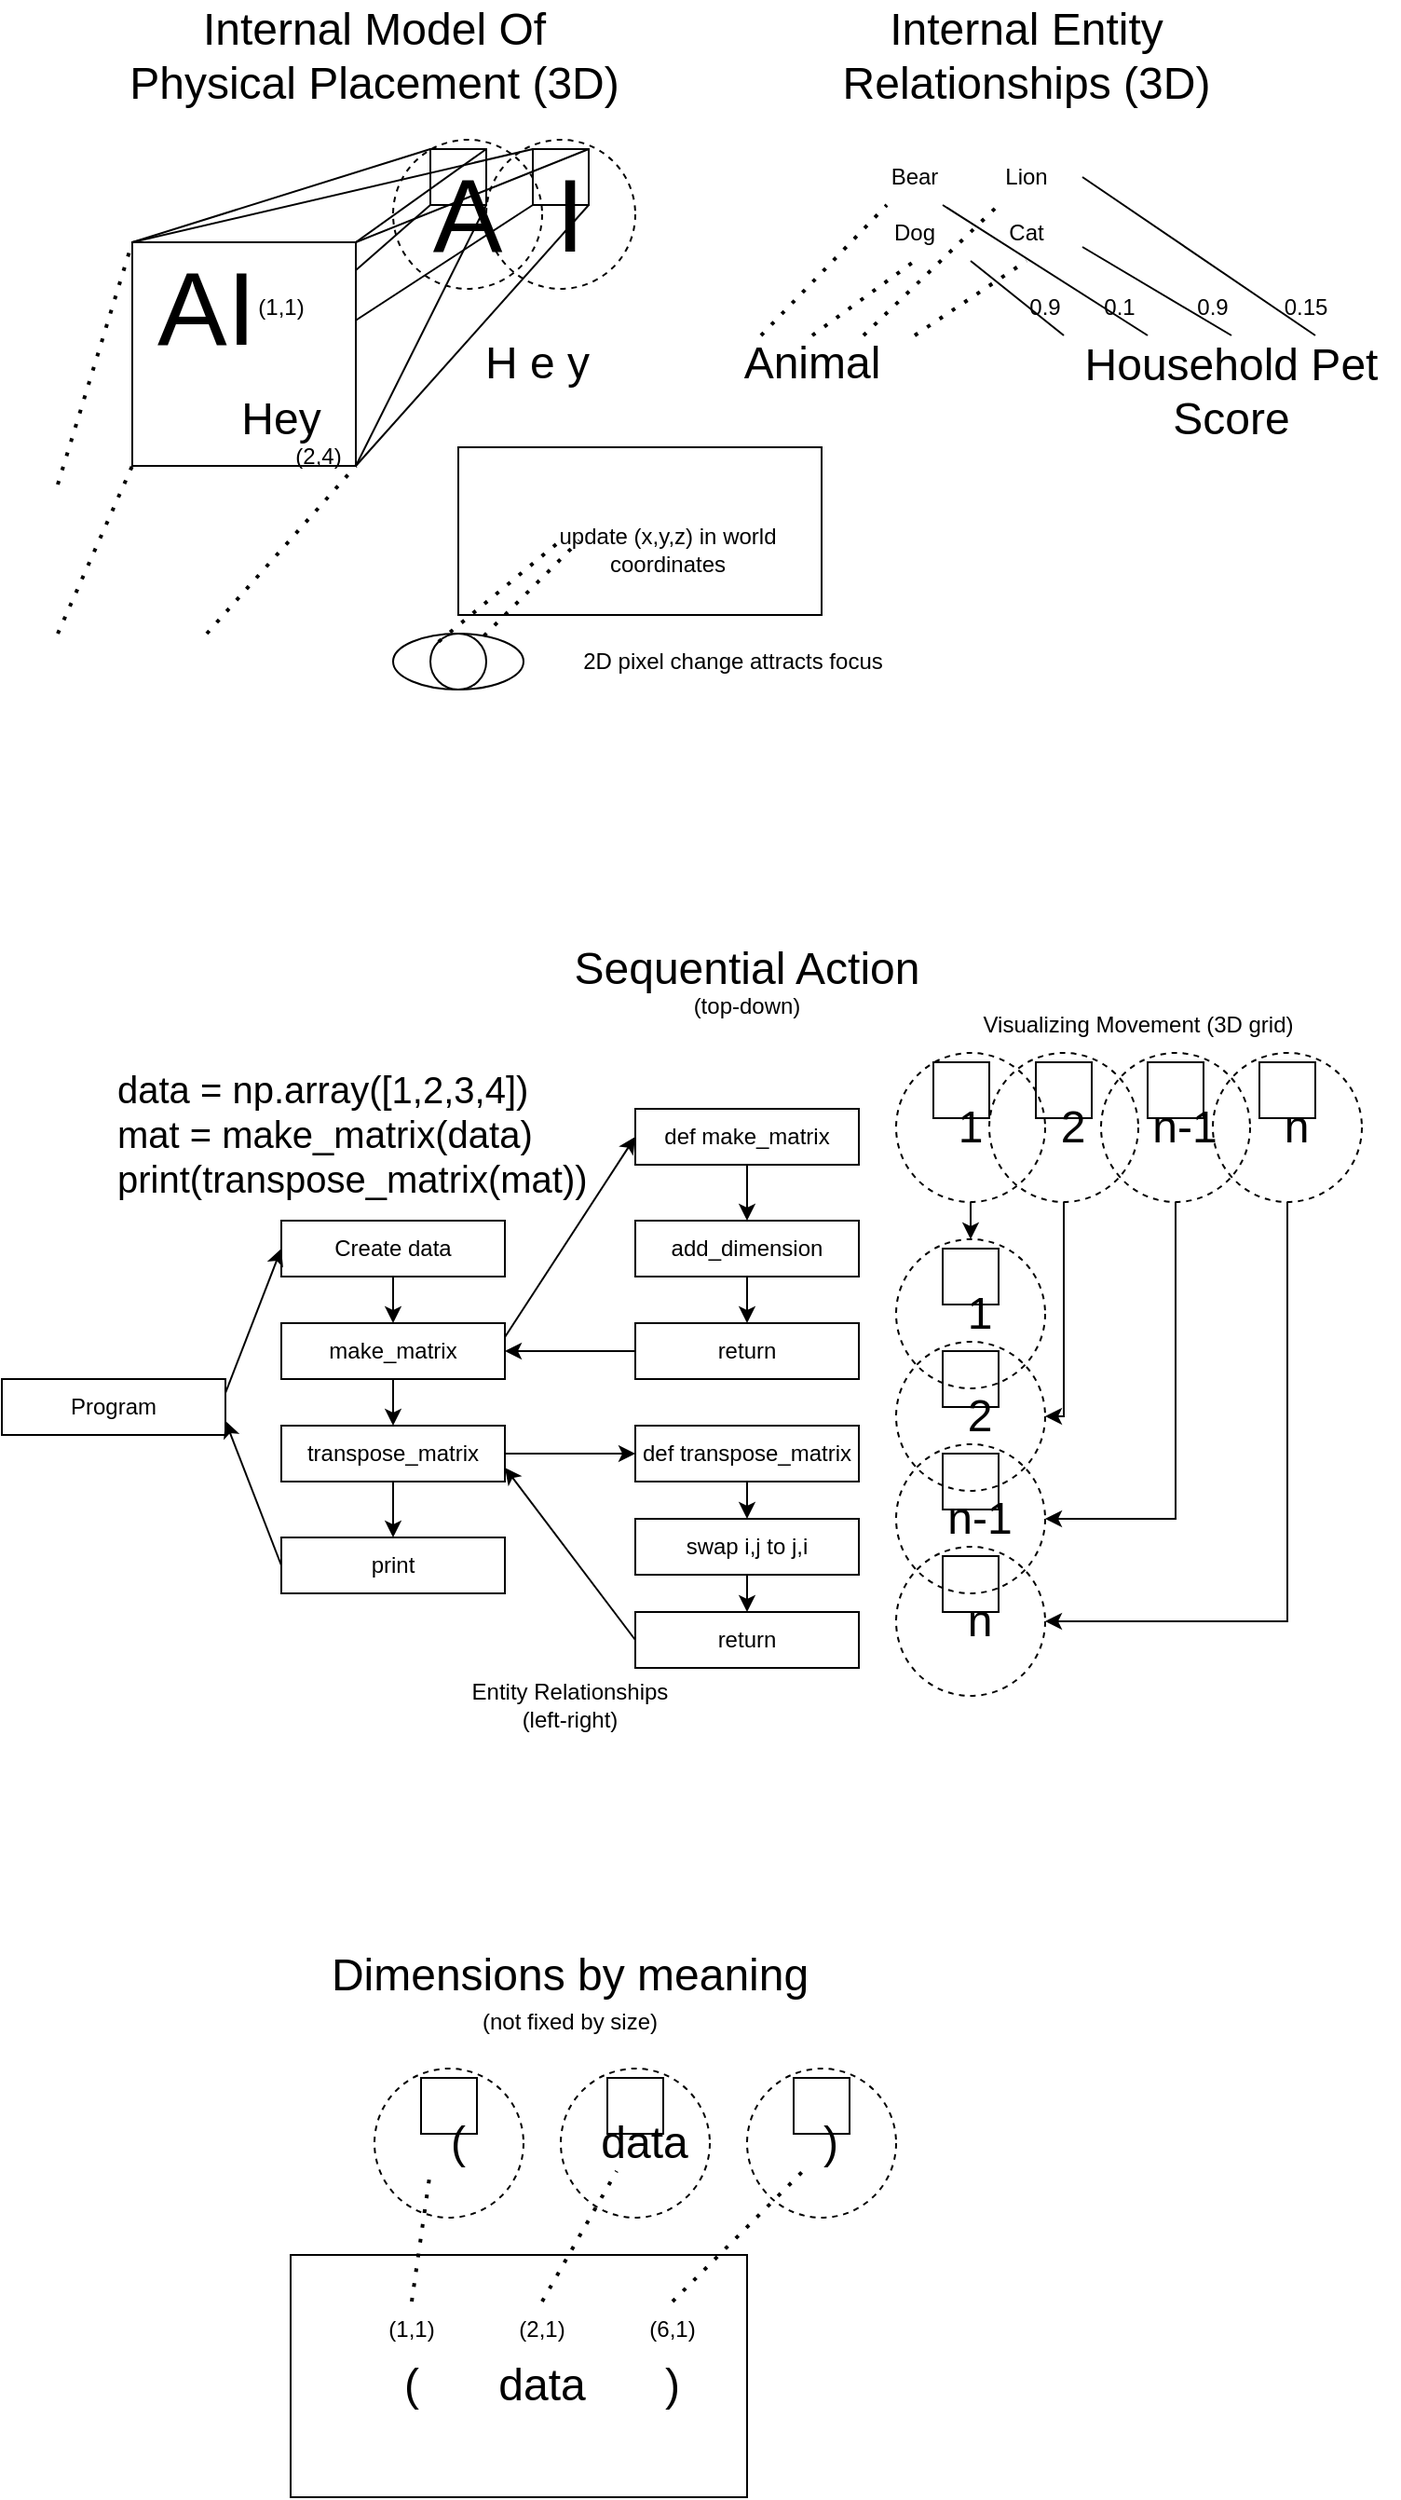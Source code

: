 <mxfile version="22.1.18" type="github">
  <diagram name="Page-1" id="2HosVxl--_S_Rm3T7pNT">
    <mxGraphModel dx="1028" dy="983" grid="1" gridSize="10" guides="1" tooltips="1" connect="1" arrows="1" fold="1" page="0" pageScale="1" pageWidth="850" pageHeight="1100" math="0" shadow="0">
      <root>
        <mxCell id="0" />
        <mxCell id="1" parent="0" />
        <mxCell id="tEnjDblLYsDwTRLGcKnI-163" value="" style="rounded=0;whiteSpace=wrap;html=1;" vertex="1" parent="1">
          <mxGeometry x="245" y="1350" width="245" height="130" as="geometry" />
        </mxCell>
        <mxCell id="tEnjDblLYsDwTRLGcKnI-51" value="" style="rounded=0;whiteSpace=wrap;html=1;fillColor=default;" vertex="1" parent="1">
          <mxGeometry x="335" y="380" width="195" height="90" as="geometry" />
        </mxCell>
        <mxCell id="tEnjDblLYsDwTRLGcKnI-8" value="&lt;font style=&quot;font-size: 56px;&quot;&gt;A&lt;/font&gt;" style="text;html=1;strokeColor=none;fillColor=none;align=center;verticalAlign=middle;whiteSpace=wrap;rounded=0;" vertex="1" parent="1">
          <mxGeometry x="310" y="240" width="60" height="30" as="geometry" />
        </mxCell>
        <mxCell id="tEnjDblLYsDwTRLGcKnI-7" value="" style="ellipse;whiteSpace=wrap;html=1;aspect=fixed;dashed=1;fillColor=none;" vertex="1" parent="1">
          <mxGeometry x="300" y="215" width="80" height="80" as="geometry" />
        </mxCell>
        <mxCell id="tEnjDblLYsDwTRLGcKnI-1" value="" style="whiteSpace=wrap;html=1;aspect=fixed;fillColor=none;" vertex="1" parent="1">
          <mxGeometry x="320" y="220" width="30" height="30" as="geometry" />
        </mxCell>
        <mxCell id="tEnjDblLYsDwTRLGcKnI-3" value="" style="endArrow=none;html=1;strokeWidth=1;rounded=0;exitX=0;exitY=0;exitDx=0;exitDy=0;entryX=0;entryY=0;entryDx=0;entryDy=0;" edge="1" parent="1" source="tEnjDblLYsDwTRLGcKnI-2" target="tEnjDblLYsDwTRLGcKnI-1">
          <mxGeometry width="50" height="50" relative="1" as="geometry">
            <mxPoint x="400" y="630" as="sourcePoint" />
            <mxPoint x="450" y="580" as="targetPoint" />
          </mxGeometry>
        </mxCell>
        <mxCell id="tEnjDblLYsDwTRLGcKnI-4" value="" style="endArrow=none;html=1;strokeWidth=1;rounded=0;exitX=1;exitY=0;exitDx=0;exitDy=0;entryX=1;entryY=0;entryDx=0;entryDy=0;" edge="1" parent="1" source="tEnjDblLYsDwTRLGcKnI-2" target="tEnjDblLYsDwTRLGcKnI-1">
          <mxGeometry width="50" height="50" relative="1" as="geometry">
            <mxPoint x="200" y="280" as="sourcePoint" />
            <mxPoint x="330" y="230" as="targetPoint" />
          </mxGeometry>
        </mxCell>
        <mxCell id="tEnjDblLYsDwTRLGcKnI-5" value="" style="endArrow=none;html=1;strokeWidth=1;rounded=0;exitX=1;exitY=1;exitDx=0;exitDy=0;entryX=1;entryY=1;entryDx=0;entryDy=0;" edge="1" parent="1" source="tEnjDblLYsDwTRLGcKnI-2" target="tEnjDblLYsDwTRLGcKnI-1">
          <mxGeometry width="50" height="50" relative="1" as="geometry">
            <mxPoint x="280" y="280" as="sourcePoint" />
            <mxPoint x="370" y="230" as="targetPoint" />
          </mxGeometry>
        </mxCell>
        <mxCell id="tEnjDblLYsDwTRLGcKnI-6" value="" style="endArrow=none;html=1;strokeWidth=1;rounded=0;exitX=0;exitY=1;exitDx=0;exitDy=0;entryX=0;entryY=1;entryDx=0;entryDy=0;" edge="1" parent="1" source="tEnjDblLYsDwTRLGcKnI-2" target="tEnjDblLYsDwTRLGcKnI-1">
          <mxGeometry width="50" height="50" relative="1" as="geometry">
            <mxPoint x="290" y="290" as="sourcePoint" />
            <mxPoint x="380" y="240" as="targetPoint" />
          </mxGeometry>
        </mxCell>
        <mxCell id="tEnjDblLYsDwTRLGcKnI-17" value="" style="endArrow=none;html=1;strokeWidth=1;rounded=0;exitX=0;exitY=1;exitDx=0;exitDy=0;entryX=0;entryY=1;entryDx=0;entryDy=0;" edge="1" parent="1" source="tEnjDblLYsDwTRLGcKnI-2">
          <mxGeometry width="50" height="50" relative="1" as="geometry">
            <mxPoint x="215" y="390" as="sourcePoint" />
            <mxPoint x="375" y="250" as="targetPoint" />
          </mxGeometry>
        </mxCell>
        <mxCell id="tEnjDblLYsDwTRLGcKnI-2" value="" style="whiteSpace=wrap;html=1;aspect=fixed;" vertex="1" parent="1">
          <mxGeometry x="160" y="270" width="120" height="120" as="geometry" />
        </mxCell>
        <mxCell id="tEnjDblLYsDwTRLGcKnI-11" value="" style="ellipse;whiteSpace=wrap;html=1;aspect=fixed;dashed=1;fillColor=none;" vertex="1" parent="1">
          <mxGeometry x="350" y="215" width="80" height="80" as="geometry" />
        </mxCell>
        <mxCell id="tEnjDblLYsDwTRLGcKnI-13" value="&lt;font style=&quot;font-size: 56px;&quot;&gt;I&lt;/font&gt;" style="text;html=1;strokeColor=none;fillColor=none;align=center;verticalAlign=middle;whiteSpace=wrap;rounded=0;" vertex="1" parent="1">
          <mxGeometry x="365" y="240" width="60" height="30" as="geometry" />
        </mxCell>
        <mxCell id="tEnjDblLYsDwTRLGcKnI-14" value="" style="endArrow=none;html=1;strokeWidth=1;rounded=0;exitX=0;exitY=0;exitDx=0;exitDy=0;entryX=0;entryY=0;entryDx=0;entryDy=0;" edge="1" parent="1" source="tEnjDblLYsDwTRLGcKnI-2">
          <mxGeometry width="50" height="50" relative="1" as="geometry">
            <mxPoint x="215" y="270" as="sourcePoint" />
            <mxPoint x="375" y="220" as="targetPoint" />
          </mxGeometry>
        </mxCell>
        <mxCell id="tEnjDblLYsDwTRLGcKnI-15" value="" style="endArrow=none;html=1;strokeWidth=1;rounded=0;exitX=1;exitY=0;exitDx=0;exitDy=0;entryX=1;entryY=0;entryDx=0;entryDy=0;" edge="1" parent="1" source="tEnjDblLYsDwTRLGcKnI-2">
          <mxGeometry width="50" height="50" relative="1" as="geometry">
            <mxPoint x="335" y="270" as="sourcePoint" />
            <mxPoint x="405" y="220" as="targetPoint" />
          </mxGeometry>
        </mxCell>
        <mxCell id="tEnjDblLYsDwTRLGcKnI-16" value="" style="endArrow=none;html=1;strokeWidth=1;rounded=0;entryX=1;entryY=1;entryDx=0;entryDy=0;" edge="1" parent="1">
          <mxGeometry width="50" height="50" relative="1" as="geometry">
            <mxPoint x="280" y="390" as="sourcePoint" />
            <mxPoint x="405" y="250" as="targetPoint" />
          </mxGeometry>
        </mxCell>
        <mxCell id="tEnjDblLYsDwTRLGcKnI-18" value="" style="whiteSpace=wrap;html=1;aspect=fixed;fillColor=none;" vertex="1" parent="1">
          <mxGeometry x="375" y="220" width="30" height="30" as="geometry" />
        </mxCell>
        <mxCell id="tEnjDblLYsDwTRLGcKnI-19" value="&lt;font style=&quot;font-size: 56px;&quot;&gt;AI&lt;/font&gt;" style="text;html=1;strokeColor=none;fillColor=none;align=center;verticalAlign=middle;whiteSpace=wrap;rounded=0;strokeWidth=56;" vertex="1" parent="1">
          <mxGeometry x="170" y="290" width="60" height="30" as="geometry" />
        </mxCell>
        <mxCell id="tEnjDblLYsDwTRLGcKnI-20" value="&lt;font style=&quot;font-size: 24px;&quot;&gt;H e y&lt;/font&gt;" style="text;html=1;strokeColor=none;fillColor=none;align=center;verticalAlign=middle;whiteSpace=wrap;rounded=0;" vertex="1" parent="1">
          <mxGeometry x="250" y="295" width="255" height="80" as="geometry" />
        </mxCell>
        <mxCell id="tEnjDblLYsDwTRLGcKnI-21" value="&lt;font style=&quot;font-size: 24px;&quot;&gt;Hey&lt;/font&gt;" style="text;html=1;strokeColor=none;fillColor=none;align=center;verticalAlign=middle;whiteSpace=wrap;rounded=0;" vertex="1" parent="1">
          <mxGeometry x="210" y="350" width="60" height="30" as="geometry" />
        </mxCell>
        <mxCell id="tEnjDblLYsDwTRLGcKnI-23" value="(1,1)" style="text;html=1;strokeColor=none;fillColor=none;align=center;verticalAlign=middle;whiteSpace=wrap;rounded=0;" vertex="1" parent="1">
          <mxGeometry x="210" y="290" width="60" height="30" as="geometry" />
        </mxCell>
        <mxCell id="tEnjDblLYsDwTRLGcKnI-24" value="(2,4)" style="text;html=1;strokeColor=none;fillColor=none;align=center;verticalAlign=middle;whiteSpace=wrap;rounded=0;" vertex="1" parent="1">
          <mxGeometry x="230" y="370" width="60" height="30" as="geometry" />
        </mxCell>
        <mxCell id="tEnjDblLYsDwTRLGcKnI-25" value="" style="endArrow=none;dashed=1;html=1;dashPattern=1 3;strokeWidth=2;rounded=0;" edge="1" parent="1">
          <mxGeometry width="50" height="50" relative="1" as="geometry">
            <mxPoint x="120" y="400" as="sourcePoint" />
            <mxPoint x="160" y="270" as="targetPoint" />
          </mxGeometry>
        </mxCell>
        <mxCell id="tEnjDblLYsDwTRLGcKnI-26" value="" style="endArrow=none;dashed=1;html=1;dashPattern=1 3;strokeWidth=2;rounded=0;entryX=0;entryY=1;entryDx=0;entryDy=0;" edge="1" parent="1" target="tEnjDblLYsDwTRLGcKnI-2">
          <mxGeometry width="50" height="50" relative="1" as="geometry">
            <mxPoint x="120" y="480" as="sourcePoint" />
            <mxPoint x="450" y="450" as="targetPoint" />
          </mxGeometry>
        </mxCell>
        <mxCell id="tEnjDblLYsDwTRLGcKnI-27" value="" style="endArrow=none;dashed=1;html=1;dashPattern=1 3;strokeWidth=2;rounded=0;entryX=1;entryY=1;entryDx=0;entryDy=0;" edge="1" parent="1" target="tEnjDblLYsDwTRLGcKnI-2">
          <mxGeometry width="50" height="50" relative="1" as="geometry">
            <mxPoint x="200" y="480" as="sourcePoint" />
            <mxPoint x="450" y="450" as="targetPoint" />
          </mxGeometry>
        </mxCell>
        <mxCell id="tEnjDblLYsDwTRLGcKnI-28" value="Bear" style="text;html=1;strokeColor=none;fillColor=none;align=center;verticalAlign=middle;whiteSpace=wrap;rounded=0;" vertex="1" parent="1">
          <mxGeometry x="550" y="220" width="60" height="30" as="geometry" />
        </mxCell>
        <mxCell id="tEnjDblLYsDwTRLGcKnI-29" value="Lion" style="text;html=1;strokeColor=none;fillColor=none;align=center;verticalAlign=middle;whiteSpace=wrap;rounded=0;" vertex="1" parent="1">
          <mxGeometry x="610" y="220" width="60" height="30" as="geometry" />
        </mxCell>
        <mxCell id="tEnjDblLYsDwTRLGcKnI-30" value="Dog" style="text;html=1;strokeColor=none;fillColor=none;align=center;verticalAlign=middle;whiteSpace=wrap;rounded=0;" vertex="1" parent="1">
          <mxGeometry x="550" y="250" width="60" height="30" as="geometry" />
        </mxCell>
        <mxCell id="tEnjDblLYsDwTRLGcKnI-31" value="Cat" style="text;html=1;strokeColor=none;fillColor=none;align=center;verticalAlign=middle;whiteSpace=wrap;rounded=0;" vertex="1" parent="1">
          <mxGeometry x="610" y="250" width="60" height="30" as="geometry" />
        </mxCell>
        <mxCell id="tEnjDblLYsDwTRLGcKnI-32" value="&lt;font style=&quot;font-size: 24px;&quot;&gt;Animal&lt;/font&gt;" style="text;html=1;strokeColor=none;fillColor=none;align=center;verticalAlign=middle;whiteSpace=wrap;rounded=0;" vertex="1" parent="1">
          <mxGeometry x="470" y="320" width="110" height="30" as="geometry" />
        </mxCell>
        <mxCell id="tEnjDblLYsDwTRLGcKnI-33" value="" style="endArrow=none;dashed=1;html=1;dashPattern=1 3;strokeWidth=2;rounded=0;entryX=0.25;entryY=1;entryDx=0;entryDy=0;exitX=0.25;exitY=0;exitDx=0;exitDy=0;" edge="1" parent="1" source="tEnjDblLYsDwTRLGcKnI-32" target="tEnjDblLYsDwTRLGcKnI-28">
          <mxGeometry width="50" height="50" relative="1" as="geometry">
            <mxPoint x="400" y="490" as="sourcePoint" />
            <mxPoint x="450" y="440" as="targetPoint" />
          </mxGeometry>
        </mxCell>
        <mxCell id="tEnjDblLYsDwTRLGcKnI-34" value="" style="endArrow=none;dashed=1;html=1;dashPattern=1 3;strokeWidth=2;rounded=0;entryX=0.5;entryY=1;entryDx=0;entryDy=0;exitX=0.5;exitY=0;exitDx=0;exitDy=0;" edge="1" parent="1" source="tEnjDblLYsDwTRLGcKnI-32" target="tEnjDblLYsDwTRLGcKnI-30">
          <mxGeometry width="50" height="50" relative="1" as="geometry">
            <mxPoint x="400" y="490" as="sourcePoint" />
            <mxPoint x="450" y="440" as="targetPoint" />
          </mxGeometry>
        </mxCell>
        <mxCell id="tEnjDblLYsDwTRLGcKnI-35" value="" style="endArrow=none;dashed=1;html=1;dashPattern=1 3;strokeWidth=2;rounded=0;entryX=0.25;entryY=1;entryDx=0;entryDy=0;exitX=0.75;exitY=0;exitDx=0;exitDy=0;" edge="1" parent="1" source="tEnjDblLYsDwTRLGcKnI-32" target="tEnjDblLYsDwTRLGcKnI-29">
          <mxGeometry width="50" height="50" relative="1" as="geometry">
            <mxPoint x="400" y="490" as="sourcePoint" />
            <mxPoint x="450" y="440" as="targetPoint" />
          </mxGeometry>
        </mxCell>
        <mxCell id="tEnjDblLYsDwTRLGcKnI-36" value="" style="endArrow=none;dashed=1;html=1;dashPattern=1 3;strokeWidth=2;rounded=0;entryX=0.5;entryY=1;entryDx=0;entryDy=0;exitX=1;exitY=0;exitDx=0;exitDy=0;" edge="1" parent="1" source="tEnjDblLYsDwTRLGcKnI-32" target="tEnjDblLYsDwTRLGcKnI-31">
          <mxGeometry width="50" height="50" relative="1" as="geometry">
            <mxPoint x="400" y="490" as="sourcePoint" />
            <mxPoint x="450" y="440" as="targetPoint" />
          </mxGeometry>
        </mxCell>
        <mxCell id="tEnjDblLYsDwTRLGcKnI-38" value="&lt;font style=&quot;font-size: 24px;&quot;&gt;Household Pet Score&lt;/font&gt;" style="text;html=1;strokeColor=none;fillColor=none;align=center;verticalAlign=middle;whiteSpace=wrap;rounded=0;" vertex="1" parent="1">
          <mxGeometry x="660" y="320" width="180" height="60" as="geometry" />
        </mxCell>
        <mxCell id="tEnjDblLYsDwTRLGcKnI-39" value="" style="endArrow=none;html=1;rounded=0;entryX=1;entryY=0.5;entryDx=0;entryDy=0;exitX=0.75;exitY=0;exitDx=0;exitDy=0;" edge="1" parent="1" source="tEnjDblLYsDwTRLGcKnI-38" target="tEnjDblLYsDwTRLGcKnI-29">
          <mxGeometry width="50" height="50" relative="1" as="geometry">
            <mxPoint x="400" y="460" as="sourcePoint" />
            <mxPoint x="450" y="410" as="targetPoint" />
          </mxGeometry>
        </mxCell>
        <mxCell id="tEnjDblLYsDwTRLGcKnI-40" value="" style="endArrow=none;html=1;rounded=0;entryX=0.75;entryY=1;entryDx=0;entryDy=0;exitX=0.25;exitY=0;exitDx=0;exitDy=0;" edge="1" parent="1" source="tEnjDblLYsDwTRLGcKnI-38" target="tEnjDblLYsDwTRLGcKnI-28">
          <mxGeometry width="50" height="50" relative="1" as="geometry">
            <mxPoint x="400" y="460" as="sourcePoint" />
            <mxPoint x="450" y="410" as="targetPoint" />
          </mxGeometry>
        </mxCell>
        <mxCell id="tEnjDblLYsDwTRLGcKnI-41" value="" style="endArrow=none;html=1;rounded=0;entryX=1;entryY=1;entryDx=0;entryDy=0;exitX=0;exitY=0;exitDx=0;exitDy=0;" edge="1" parent="1" source="tEnjDblLYsDwTRLGcKnI-38" target="tEnjDblLYsDwTRLGcKnI-30">
          <mxGeometry width="50" height="50" relative="1" as="geometry">
            <mxPoint x="400" y="460" as="sourcePoint" />
            <mxPoint x="450" y="410" as="targetPoint" />
          </mxGeometry>
        </mxCell>
        <mxCell id="tEnjDblLYsDwTRLGcKnI-42" value="" style="endArrow=none;html=1;rounded=0;entryX=1;entryY=0.75;entryDx=0;entryDy=0;exitX=0.5;exitY=0;exitDx=0;exitDy=0;" edge="1" parent="1" source="tEnjDblLYsDwTRLGcKnI-38" target="tEnjDblLYsDwTRLGcKnI-31">
          <mxGeometry width="50" height="50" relative="1" as="geometry">
            <mxPoint x="400" y="460" as="sourcePoint" />
            <mxPoint x="450" y="410" as="targetPoint" />
          </mxGeometry>
        </mxCell>
        <mxCell id="tEnjDblLYsDwTRLGcKnI-43" value="0.1" style="text;html=1;strokeColor=none;fillColor=none;align=center;verticalAlign=middle;whiteSpace=wrap;rounded=0;" vertex="1" parent="1">
          <mxGeometry x="660" y="290" width="60" height="30" as="geometry" />
        </mxCell>
        <mxCell id="tEnjDblLYsDwTRLGcKnI-44" value="0.9" style="text;html=1;strokeColor=none;fillColor=none;align=center;verticalAlign=middle;whiteSpace=wrap;rounded=0;" vertex="1" parent="1">
          <mxGeometry x="620" y="290" width="60" height="30" as="geometry" />
        </mxCell>
        <mxCell id="tEnjDblLYsDwTRLGcKnI-45" value="0.9" style="text;html=1;strokeColor=none;fillColor=none;align=center;verticalAlign=middle;whiteSpace=wrap;rounded=0;" vertex="1" parent="1">
          <mxGeometry x="710" y="290" width="60" height="30" as="geometry" />
        </mxCell>
        <mxCell id="tEnjDblLYsDwTRLGcKnI-46" value="0.15" style="text;html=1;strokeColor=none;fillColor=none;align=center;verticalAlign=middle;whiteSpace=wrap;rounded=0;" vertex="1" parent="1">
          <mxGeometry x="760" y="290" width="60" height="30" as="geometry" />
        </mxCell>
        <mxCell id="tEnjDblLYsDwTRLGcKnI-47" value="&lt;font style=&quot;font-size: 24px;&quot;&gt;Internal Model Of Physical Placement (3D)&lt;/font&gt;" style="text;html=1;strokeColor=none;fillColor=none;align=center;verticalAlign=middle;whiteSpace=wrap;rounded=0;" vertex="1" parent="1">
          <mxGeometry x="150" y="140" width="280" height="60" as="geometry" />
        </mxCell>
        <mxCell id="tEnjDblLYsDwTRLGcKnI-48" value="&lt;font style=&quot;font-size: 24px;&quot;&gt;Internal Entity Relationships (3D)&lt;/font&gt;" style="text;html=1;strokeColor=none;fillColor=none;align=center;verticalAlign=middle;whiteSpace=wrap;rounded=0;" vertex="1" parent="1">
          <mxGeometry x="500" y="140" width="280" height="60" as="geometry" />
        </mxCell>
        <mxCell id="tEnjDblLYsDwTRLGcKnI-49" value="" style="ellipse;whiteSpace=wrap;html=1;" vertex="1" parent="1">
          <mxGeometry x="300" y="480" width="70" height="30" as="geometry" />
        </mxCell>
        <mxCell id="tEnjDblLYsDwTRLGcKnI-50" value="" style="ellipse;whiteSpace=wrap;html=1;" vertex="1" parent="1">
          <mxGeometry x="320" y="480" width="30" height="30" as="geometry" />
        </mxCell>
        <mxCell id="tEnjDblLYsDwTRLGcKnI-53" value="" style="endArrow=none;dashed=1;html=1;dashPattern=1 3;strokeWidth=2;rounded=0;exitX=0;exitY=0;exitDx=0;exitDy=0;" edge="1" parent="1" source="tEnjDblLYsDwTRLGcKnI-50">
          <mxGeometry width="50" height="50" relative="1" as="geometry">
            <mxPoint x="400" y="430" as="sourcePoint" />
            <mxPoint x="390" y="430" as="targetPoint" />
          </mxGeometry>
        </mxCell>
        <mxCell id="tEnjDblLYsDwTRLGcKnI-54" value="" style="endArrow=none;dashed=1;html=1;dashPattern=1 3;strokeWidth=2;rounded=0;" edge="1" parent="1" source="tEnjDblLYsDwTRLGcKnI-49">
          <mxGeometry width="50" height="50" relative="1" as="geometry">
            <mxPoint x="400" y="430" as="sourcePoint" />
            <mxPoint x="400" y="430" as="targetPoint" />
          </mxGeometry>
        </mxCell>
        <mxCell id="tEnjDblLYsDwTRLGcKnI-55" value="update (x,y,z) in world coordinates" style="text;html=1;strokeColor=none;fillColor=none;align=center;verticalAlign=middle;whiteSpace=wrap;rounded=0;" vertex="1" parent="1">
          <mxGeometry x="370" y="420" width="155" height="30" as="geometry" />
        </mxCell>
        <mxCell id="tEnjDblLYsDwTRLGcKnI-56" value="2D pixel change attracts focus" style="text;html=1;strokeColor=none;fillColor=none;align=center;verticalAlign=middle;whiteSpace=wrap;rounded=0;" vertex="1" parent="1">
          <mxGeometry x="395" y="480" width="175" height="30" as="geometry" />
        </mxCell>
        <mxCell id="tEnjDblLYsDwTRLGcKnI-57" value="&lt;font style=&quot;font-size: 20px;&quot;&gt;data = np.array([1,2,3,4])&lt;br&gt;mat = make_matrix(data)&lt;br&gt;print(transpose_matrix(mat))&lt;br&gt;&lt;/font&gt;" style="text;html=1;strokeColor=none;fillColor=none;align=left;verticalAlign=middle;whiteSpace=wrap;rounded=0;" vertex="1" parent="1">
          <mxGeometry x="150" y="685" width="290" height="125" as="geometry" />
        </mxCell>
        <mxCell id="tEnjDblLYsDwTRLGcKnI-59" value="Create data" style="rounded=0;whiteSpace=wrap;html=1;" vertex="1" parent="1">
          <mxGeometry x="240" y="795" width="120" height="30" as="geometry" />
        </mxCell>
        <mxCell id="tEnjDblLYsDwTRLGcKnI-60" value="make_matrix" style="rounded=0;whiteSpace=wrap;html=1;" vertex="1" parent="1">
          <mxGeometry x="240" y="850" width="120" height="30" as="geometry" />
        </mxCell>
        <mxCell id="tEnjDblLYsDwTRLGcKnI-61" value="def make_matrix" style="rounded=0;whiteSpace=wrap;html=1;" vertex="1" parent="1">
          <mxGeometry x="430" y="735" width="120" height="30" as="geometry" />
        </mxCell>
        <mxCell id="tEnjDblLYsDwTRLGcKnI-62" value="" style="endArrow=classic;html=1;rounded=0;entryX=0.5;entryY=0;entryDx=0;entryDy=0;exitX=0.5;exitY=1;exitDx=0;exitDy=0;" edge="1" parent="1" source="tEnjDblLYsDwTRLGcKnI-59" target="tEnjDblLYsDwTRLGcKnI-60">
          <mxGeometry width="50" height="50" relative="1" as="geometry">
            <mxPoint x="120" y="660" as="sourcePoint" />
            <mxPoint x="170" y="610" as="targetPoint" />
          </mxGeometry>
        </mxCell>
        <mxCell id="tEnjDblLYsDwTRLGcKnI-63" value="add_dimension" style="rounded=0;whiteSpace=wrap;html=1;" vertex="1" parent="1">
          <mxGeometry x="430" y="795" width="120" height="30" as="geometry" />
        </mxCell>
        <mxCell id="tEnjDblLYsDwTRLGcKnI-64" value="return" style="rounded=0;whiteSpace=wrap;html=1;" vertex="1" parent="1">
          <mxGeometry x="430" y="850" width="120" height="30" as="geometry" />
        </mxCell>
        <mxCell id="tEnjDblLYsDwTRLGcKnI-65" value="" style="endArrow=classic;html=1;rounded=0;exitX=1;exitY=0.25;exitDx=0;exitDy=0;entryX=0;entryY=0.5;entryDx=0;entryDy=0;" edge="1" parent="1" source="tEnjDblLYsDwTRLGcKnI-60" target="tEnjDblLYsDwTRLGcKnI-61">
          <mxGeometry width="50" height="50" relative="1" as="geometry">
            <mxPoint x="130" y="630" as="sourcePoint" />
            <mxPoint x="180" y="580" as="targetPoint" />
          </mxGeometry>
        </mxCell>
        <mxCell id="tEnjDblLYsDwTRLGcKnI-66" value="" style="endArrow=classic;html=1;rounded=0;exitX=0.5;exitY=1;exitDx=0;exitDy=0;entryX=0.5;entryY=0;entryDx=0;entryDy=0;" edge="1" parent="1" source="tEnjDblLYsDwTRLGcKnI-61" target="tEnjDblLYsDwTRLGcKnI-63">
          <mxGeometry width="50" height="50" relative="1" as="geometry">
            <mxPoint x="380" y="845" as="sourcePoint" />
            <mxPoint x="440" y="760" as="targetPoint" />
          </mxGeometry>
        </mxCell>
        <mxCell id="tEnjDblLYsDwTRLGcKnI-67" value="" style="endArrow=classic;html=1;rounded=0;exitX=0.5;exitY=1;exitDx=0;exitDy=0;entryX=0.5;entryY=0;entryDx=0;entryDy=0;" edge="1" parent="1" source="tEnjDblLYsDwTRLGcKnI-63" target="tEnjDblLYsDwTRLGcKnI-64">
          <mxGeometry width="50" height="50" relative="1" as="geometry">
            <mxPoint x="390" y="855" as="sourcePoint" />
            <mxPoint x="450" y="770" as="targetPoint" />
          </mxGeometry>
        </mxCell>
        <mxCell id="tEnjDblLYsDwTRLGcKnI-68" value="" style="endArrow=classic;html=1;rounded=0;exitX=0;exitY=0.5;exitDx=0;exitDy=0;" edge="1" parent="1" source="tEnjDblLYsDwTRLGcKnI-64">
          <mxGeometry width="50" height="50" relative="1" as="geometry">
            <mxPoint x="400" y="865" as="sourcePoint" />
            <mxPoint x="360" y="865" as="targetPoint" />
          </mxGeometry>
        </mxCell>
        <mxCell id="tEnjDblLYsDwTRLGcKnI-69" value="" style="endArrow=classic;html=1;rounded=0;exitX=0.5;exitY=1;exitDx=0;exitDy=0;entryX=0.5;entryY=0;entryDx=0;entryDy=0;" edge="1" parent="1" source="tEnjDblLYsDwTRLGcKnI-60" target="tEnjDblLYsDwTRLGcKnI-70">
          <mxGeometry width="50" height="50" relative="1" as="geometry">
            <mxPoint x="310" y="835" as="sourcePoint" />
            <mxPoint x="300" y="905" as="targetPoint" />
          </mxGeometry>
        </mxCell>
        <mxCell id="tEnjDblLYsDwTRLGcKnI-70" value="transpose_matrix" style="rounded=0;whiteSpace=wrap;html=1;" vertex="1" parent="1">
          <mxGeometry x="240" y="905" width="120" height="30" as="geometry" />
        </mxCell>
        <mxCell id="tEnjDblLYsDwTRLGcKnI-71" value="" style="endArrow=classic;html=1;rounded=0;exitX=1;exitY=0.5;exitDx=0;exitDy=0;entryX=0;entryY=0.5;entryDx=0;entryDy=0;" edge="1" parent="1" source="tEnjDblLYsDwTRLGcKnI-70" target="tEnjDblLYsDwTRLGcKnI-72">
          <mxGeometry width="50" height="50" relative="1" as="geometry">
            <mxPoint x="380" y="845" as="sourcePoint" />
            <mxPoint x="410" y="915" as="targetPoint" />
          </mxGeometry>
        </mxCell>
        <mxCell id="tEnjDblLYsDwTRLGcKnI-72" value="def transpose_matrix" style="rounded=0;whiteSpace=wrap;html=1;" vertex="1" parent="1">
          <mxGeometry x="430" y="905" width="120" height="30" as="geometry" />
        </mxCell>
        <mxCell id="tEnjDblLYsDwTRLGcKnI-73" value="" style="endArrow=classic;html=1;rounded=0;exitX=0.5;exitY=1;exitDx=0;exitDy=0;" edge="1" parent="1" source="tEnjDblLYsDwTRLGcKnI-72">
          <mxGeometry width="50" height="50" relative="1" as="geometry">
            <mxPoint x="500" y="775" as="sourcePoint" />
            <mxPoint x="490" y="955" as="targetPoint" />
          </mxGeometry>
        </mxCell>
        <mxCell id="tEnjDblLYsDwTRLGcKnI-74" value="swap i,j to j,i" style="rounded=0;whiteSpace=wrap;html=1;" vertex="1" parent="1">
          <mxGeometry x="430" y="955" width="120" height="30" as="geometry" />
        </mxCell>
        <mxCell id="tEnjDblLYsDwTRLGcKnI-75" value="" style="endArrow=classic;html=1;rounded=0;exitX=0.5;exitY=1;exitDx=0;exitDy=0;" edge="1" parent="1" source="tEnjDblLYsDwTRLGcKnI-74" target="tEnjDblLYsDwTRLGcKnI-76">
          <mxGeometry width="50" height="50" relative="1" as="geometry">
            <mxPoint x="500" y="835" as="sourcePoint" />
            <mxPoint x="500" y="860" as="targetPoint" />
          </mxGeometry>
        </mxCell>
        <mxCell id="tEnjDblLYsDwTRLGcKnI-76" value="return" style="rounded=0;whiteSpace=wrap;html=1;" vertex="1" parent="1">
          <mxGeometry x="430" y="1005" width="120" height="30" as="geometry" />
        </mxCell>
        <mxCell id="tEnjDblLYsDwTRLGcKnI-77" value="" style="endArrow=classic;html=1;rounded=0;exitX=0;exitY=0.5;exitDx=0;exitDy=0;entryX=1;entryY=0.75;entryDx=0;entryDy=0;" edge="1" parent="1" source="tEnjDblLYsDwTRLGcKnI-76" target="tEnjDblLYsDwTRLGcKnI-70">
          <mxGeometry width="50" height="50" relative="1" as="geometry">
            <mxPoint x="440" y="875" as="sourcePoint" />
            <mxPoint x="380" y="853" as="targetPoint" />
          </mxGeometry>
        </mxCell>
        <mxCell id="tEnjDblLYsDwTRLGcKnI-79" value="" style="endArrow=classic;html=1;rounded=0;exitX=0.5;exitY=1;exitDx=0;exitDy=0;" edge="1" parent="1" source="tEnjDblLYsDwTRLGcKnI-70">
          <mxGeometry width="50" height="50" relative="1" as="geometry">
            <mxPoint x="310" y="890" as="sourcePoint" />
            <mxPoint x="300" y="965" as="targetPoint" />
          </mxGeometry>
        </mxCell>
        <mxCell id="tEnjDblLYsDwTRLGcKnI-80" value="print" style="rounded=0;whiteSpace=wrap;html=1;" vertex="1" parent="1">
          <mxGeometry x="240" y="965" width="120" height="30" as="geometry" />
        </mxCell>
        <mxCell id="tEnjDblLYsDwTRLGcKnI-82" value="Program" style="rounded=0;whiteSpace=wrap;html=1;" vertex="1" parent="1">
          <mxGeometry x="90" y="880" width="120" height="30" as="geometry" />
        </mxCell>
        <mxCell id="tEnjDblLYsDwTRLGcKnI-83" value="" style="endArrow=classic;html=1;rounded=0;exitX=1;exitY=0.25;exitDx=0;exitDy=0;entryX=0;entryY=0.5;entryDx=0;entryDy=0;" edge="1" parent="1" source="tEnjDblLYsDwTRLGcKnI-82" target="tEnjDblLYsDwTRLGcKnI-59">
          <mxGeometry width="50" height="50" relative="1" as="geometry">
            <mxPoint x="370" y="868" as="sourcePoint" />
            <mxPoint x="440" y="760" as="targetPoint" />
          </mxGeometry>
        </mxCell>
        <mxCell id="tEnjDblLYsDwTRLGcKnI-84" value="" style="endArrow=classic;html=1;rounded=0;exitX=0;exitY=0.5;exitDx=0;exitDy=0;entryX=1;entryY=0.75;entryDx=0;entryDy=0;" edge="1" parent="1" source="tEnjDblLYsDwTRLGcKnI-80" target="tEnjDblLYsDwTRLGcKnI-82">
          <mxGeometry width="50" height="50" relative="1" as="geometry">
            <mxPoint x="440" y="1030" as="sourcePoint" />
            <mxPoint x="370" y="938" as="targetPoint" />
          </mxGeometry>
        </mxCell>
        <mxCell id="tEnjDblLYsDwTRLGcKnI-140" style="edgeStyle=orthogonalEdgeStyle;rounded=0;orthogonalLoop=1;jettySize=auto;html=1;exitX=0.5;exitY=1;exitDx=0;exitDy=0;entryX=0.5;entryY=0;entryDx=0;entryDy=0;" edge="1" parent="1" source="tEnjDblLYsDwTRLGcKnI-86" target="tEnjDblLYsDwTRLGcKnI-132">
          <mxGeometry relative="1" as="geometry" />
        </mxCell>
        <mxCell id="tEnjDblLYsDwTRLGcKnI-86" value="" style="ellipse;whiteSpace=wrap;html=1;aspect=fixed;dashed=1;fillColor=none;" vertex="1" parent="1">
          <mxGeometry x="570" y="705" width="80" height="80" as="geometry" />
        </mxCell>
        <mxCell id="tEnjDblLYsDwTRLGcKnI-85" value="&lt;font style=&quot;font-size: 24px;&quot;&gt;1&lt;/font&gt;" style="text;html=1;strokeColor=none;fillColor=none;align=center;verticalAlign=middle;whiteSpace=wrap;rounded=0;" vertex="1" parent="1">
          <mxGeometry x="580" y="730" width="60" height="30" as="geometry" />
        </mxCell>
        <mxCell id="tEnjDblLYsDwTRLGcKnI-87" value="" style="whiteSpace=wrap;html=1;aspect=fixed;fillColor=none;" vertex="1" parent="1">
          <mxGeometry x="590" y="710" width="30" height="30" as="geometry" />
        </mxCell>
        <mxCell id="tEnjDblLYsDwTRLGcKnI-139" style="edgeStyle=orthogonalEdgeStyle;rounded=0;orthogonalLoop=1;jettySize=auto;html=1;exitX=0.5;exitY=1;exitDx=0;exitDy=0;entryX=1;entryY=0.5;entryDx=0;entryDy=0;" edge="1" parent="1" source="tEnjDblLYsDwTRLGcKnI-94" target="tEnjDblLYsDwTRLGcKnI-129">
          <mxGeometry relative="1" as="geometry">
            <Array as="points">
              <mxPoint x="660" y="900" />
            </Array>
          </mxGeometry>
        </mxCell>
        <mxCell id="tEnjDblLYsDwTRLGcKnI-94" value="" style="ellipse;whiteSpace=wrap;html=1;aspect=fixed;dashed=1;fillColor=none;" vertex="1" parent="1">
          <mxGeometry x="620" y="705" width="80" height="80" as="geometry" />
        </mxCell>
        <mxCell id="tEnjDblLYsDwTRLGcKnI-95" value="&lt;font style=&quot;font-size: 24px;&quot;&gt;2&lt;/font&gt;" style="text;html=1;strokeColor=none;fillColor=none;align=center;verticalAlign=middle;whiteSpace=wrap;rounded=0;" vertex="1" parent="1">
          <mxGeometry x="635" y="730" width="60" height="30" as="geometry" />
        </mxCell>
        <mxCell id="tEnjDblLYsDwTRLGcKnI-99" value="" style="whiteSpace=wrap;html=1;aspect=fixed;fillColor=none;" vertex="1" parent="1">
          <mxGeometry x="645" y="710" width="30" height="30" as="geometry" />
        </mxCell>
        <mxCell id="tEnjDblLYsDwTRLGcKnI-137" style="edgeStyle=orthogonalEdgeStyle;rounded=0;orthogonalLoop=1;jettySize=auto;html=1;exitX=0.5;exitY=1;exitDx=0;exitDy=0;entryX=1;entryY=0.5;entryDx=0;entryDy=0;" edge="1" parent="1" source="tEnjDblLYsDwTRLGcKnI-104" target="tEnjDblLYsDwTRLGcKnI-126">
          <mxGeometry relative="1" as="geometry" />
        </mxCell>
        <mxCell id="tEnjDblLYsDwTRLGcKnI-104" value="" style="ellipse;whiteSpace=wrap;html=1;aspect=fixed;dashed=1;fillColor=none;" vertex="1" parent="1">
          <mxGeometry x="680" y="705" width="80" height="80" as="geometry" />
        </mxCell>
        <mxCell id="tEnjDblLYsDwTRLGcKnI-105" value="&lt;font style=&quot;font-size: 24px;&quot;&gt;n-1&lt;/font&gt;" style="text;html=1;strokeColor=none;fillColor=none;align=center;verticalAlign=middle;whiteSpace=wrap;rounded=0;" vertex="1" parent="1">
          <mxGeometry x="695" y="730" width="60" height="30" as="geometry" />
        </mxCell>
        <mxCell id="tEnjDblLYsDwTRLGcKnI-106" value="" style="whiteSpace=wrap;html=1;aspect=fixed;fillColor=none;" vertex="1" parent="1">
          <mxGeometry x="705" y="710" width="30" height="30" as="geometry" />
        </mxCell>
        <mxCell id="tEnjDblLYsDwTRLGcKnI-138" style="edgeStyle=orthogonalEdgeStyle;rounded=0;orthogonalLoop=1;jettySize=auto;html=1;exitX=0.5;exitY=1;exitDx=0;exitDy=0;entryX=1;entryY=0.5;entryDx=0;entryDy=0;" edge="1" parent="1" source="tEnjDblLYsDwTRLGcKnI-107" target="tEnjDblLYsDwTRLGcKnI-123">
          <mxGeometry relative="1" as="geometry" />
        </mxCell>
        <mxCell id="tEnjDblLYsDwTRLGcKnI-107" value="" style="ellipse;whiteSpace=wrap;html=1;aspect=fixed;dashed=1;fillColor=none;" vertex="1" parent="1">
          <mxGeometry x="740" y="705" width="80" height="80" as="geometry" />
        </mxCell>
        <mxCell id="tEnjDblLYsDwTRLGcKnI-108" value="&lt;font style=&quot;font-size: 24px;&quot;&gt;n&lt;/font&gt;" style="text;html=1;strokeColor=none;fillColor=none;align=center;verticalAlign=middle;whiteSpace=wrap;rounded=0;" vertex="1" parent="1">
          <mxGeometry x="755" y="730" width="60" height="30" as="geometry" />
        </mxCell>
        <mxCell id="tEnjDblLYsDwTRLGcKnI-109" value="" style="whiteSpace=wrap;html=1;aspect=fixed;fillColor=none;" vertex="1" parent="1">
          <mxGeometry x="765" y="710" width="30" height="30" as="geometry" />
        </mxCell>
        <mxCell id="tEnjDblLYsDwTRLGcKnI-123" value="" style="ellipse;whiteSpace=wrap;html=1;aspect=fixed;dashed=1;fillColor=none;" vertex="1" parent="1">
          <mxGeometry x="570" y="970" width="80" height="80" as="geometry" />
        </mxCell>
        <mxCell id="tEnjDblLYsDwTRLGcKnI-124" value="&lt;font style=&quot;font-size: 24px;&quot;&gt;n&lt;/font&gt;" style="text;html=1;strokeColor=none;fillColor=none;align=center;verticalAlign=middle;whiteSpace=wrap;rounded=0;" vertex="1" parent="1">
          <mxGeometry x="585" y="995" width="60" height="30" as="geometry" />
        </mxCell>
        <mxCell id="tEnjDblLYsDwTRLGcKnI-125" value="" style="whiteSpace=wrap;html=1;aspect=fixed;fillColor=none;" vertex="1" parent="1">
          <mxGeometry x="595" y="975" width="30" height="30" as="geometry" />
        </mxCell>
        <mxCell id="tEnjDblLYsDwTRLGcKnI-126" value="" style="ellipse;whiteSpace=wrap;html=1;aspect=fixed;dashed=1;fillColor=none;" vertex="1" parent="1">
          <mxGeometry x="570" y="915" width="80" height="80" as="geometry" />
        </mxCell>
        <mxCell id="tEnjDblLYsDwTRLGcKnI-127" value="&lt;font style=&quot;font-size: 24px;&quot;&gt;n-1&lt;/font&gt;" style="text;html=1;strokeColor=none;fillColor=none;align=center;verticalAlign=middle;whiteSpace=wrap;rounded=0;" vertex="1" parent="1">
          <mxGeometry x="585" y="940" width="60" height="30" as="geometry" />
        </mxCell>
        <mxCell id="tEnjDblLYsDwTRLGcKnI-128" value="" style="whiteSpace=wrap;html=1;aspect=fixed;fillColor=none;" vertex="1" parent="1">
          <mxGeometry x="595" y="920" width="30" height="30" as="geometry" />
        </mxCell>
        <mxCell id="tEnjDblLYsDwTRLGcKnI-129" value="" style="ellipse;whiteSpace=wrap;html=1;aspect=fixed;dashed=1;fillColor=none;" vertex="1" parent="1">
          <mxGeometry x="570" y="860" width="80" height="80" as="geometry" />
        </mxCell>
        <mxCell id="tEnjDblLYsDwTRLGcKnI-130" value="&lt;font style=&quot;font-size: 24px;&quot;&gt;2&lt;/font&gt;" style="text;html=1;strokeColor=none;fillColor=none;align=center;verticalAlign=middle;whiteSpace=wrap;rounded=0;" vertex="1" parent="1">
          <mxGeometry x="585" y="885" width="60" height="30" as="geometry" />
        </mxCell>
        <mxCell id="tEnjDblLYsDwTRLGcKnI-131" value="" style="whiteSpace=wrap;html=1;aspect=fixed;fillColor=none;" vertex="1" parent="1">
          <mxGeometry x="595" y="865" width="30" height="30" as="geometry" />
        </mxCell>
        <mxCell id="tEnjDblLYsDwTRLGcKnI-132" value="" style="ellipse;whiteSpace=wrap;html=1;aspect=fixed;dashed=1;fillColor=none;" vertex="1" parent="1">
          <mxGeometry x="570" y="805" width="80" height="80" as="geometry" />
        </mxCell>
        <mxCell id="tEnjDblLYsDwTRLGcKnI-133" value="&lt;font style=&quot;font-size: 24px;&quot;&gt;1&lt;/font&gt;" style="text;html=1;strokeColor=none;fillColor=none;align=center;verticalAlign=middle;whiteSpace=wrap;rounded=0;" vertex="1" parent="1">
          <mxGeometry x="585" y="830" width="60" height="30" as="geometry" />
        </mxCell>
        <mxCell id="tEnjDblLYsDwTRLGcKnI-134" value="" style="whiteSpace=wrap;html=1;aspect=fixed;fillColor=none;" vertex="1" parent="1">
          <mxGeometry x="595" y="810" width="30" height="30" as="geometry" />
        </mxCell>
        <mxCell id="tEnjDblLYsDwTRLGcKnI-141" value="&lt;font style=&quot;font-size: 24px;&quot;&gt;Sequential Action&lt;/font&gt;" style="text;html=1;strokeColor=none;fillColor=none;align=center;verticalAlign=middle;whiteSpace=wrap;rounded=0;" vertex="1" parent="1">
          <mxGeometry x="350" y="630" width="280" height="60" as="geometry" />
        </mxCell>
        <mxCell id="tEnjDblLYsDwTRLGcKnI-142" value="&lt;font style=&quot;font-size: 12px;&quot;&gt;Visualizing Movement (3D grid)&lt;/font&gt;" style="text;html=1;strokeColor=none;fillColor=none;align=center;verticalAlign=middle;whiteSpace=wrap;rounded=0;" vertex="1" parent="1">
          <mxGeometry x="560" y="660" width="280" height="60" as="geometry" />
        </mxCell>
        <mxCell id="tEnjDblLYsDwTRLGcKnI-143" value="&lt;font style=&quot;font-size: 12px;&quot;&gt;Entity Relationships &lt;br&gt;(left-right)&lt;/font&gt;" style="text;html=1;strokeColor=none;fillColor=none;align=center;verticalAlign=middle;whiteSpace=wrap;rounded=0;" vertex="1" parent="1">
          <mxGeometry x="255" y="1025" width="280" height="60" as="geometry" />
        </mxCell>
        <mxCell id="tEnjDblLYsDwTRLGcKnI-144" value="&lt;font style=&quot;font-size: 12px;&quot;&gt;(top-down)&lt;/font&gt;" style="text;html=1;strokeColor=none;fillColor=none;align=center;verticalAlign=middle;whiteSpace=wrap;rounded=0;" vertex="1" parent="1">
          <mxGeometry x="350" y="650" width="280" height="60" as="geometry" />
        </mxCell>
        <mxCell id="tEnjDblLYsDwTRLGcKnI-154" value="" style="ellipse;whiteSpace=wrap;html=1;aspect=fixed;dashed=1;fillColor=none;" vertex="1" parent="1">
          <mxGeometry x="390" y="1250" width="80" height="80" as="geometry" />
        </mxCell>
        <mxCell id="tEnjDblLYsDwTRLGcKnI-155" value="&lt;font style=&quot;font-size: 24px;&quot;&gt;data&lt;/font&gt;" style="text;html=1;strokeColor=none;fillColor=none;align=center;verticalAlign=middle;whiteSpace=wrap;rounded=0;" vertex="1" parent="1">
          <mxGeometry x="405" y="1275" width="60" height="30" as="geometry" />
        </mxCell>
        <mxCell id="tEnjDblLYsDwTRLGcKnI-159" value="" style="whiteSpace=wrap;html=1;aspect=fixed;fillColor=none;" vertex="1" parent="1">
          <mxGeometry x="415" y="1255" width="30" height="30" as="geometry" />
        </mxCell>
        <mxCell id="tEnjDblLYsDwTRLGcKnI-160" value="&lt;font style=&quot;font-size: 24px;&quot;&gt;data&lt;/font&gt;" style="text;html=1;strokeColor=none;fillColor=none;align=center;verticalAlign=middle;whiteSpace=wrap;rounded=0;strokeWidth=56;" vertex="1" parent="1">
          <mxGeometry x="350" y="1405" width="60" height="30" as="geometry" />
        </mxCell>
        <mxCell id="tEnjDblLYsDwTRLGcKnI-162" value="(1,1)" style="text;html=1;strokeColor=none;fillColor=none;align=center;verticalAlign=middle;whiteSpace=wrap;rounded=0;" vertex="1" parent="1">
          <mxGeometry x="280" y="1375" width="60" height="30" as="geometry" />
        </mxCell>
        <mxCell id="tEnjDblLYsDwTRLGcKnI-164" value="&lt;font style=&quot;font-size: 24px;&quot;&gt;(&lt;/font&gt;" style="text;html=1;strokeColor=none;fillColor=none;align=center;verticalAlign=middle;whiteSpace=wrap;rounded=0;strokeWidth=56;" vertex="1" parent="1">
          <mxGeometry x="280" y="1405" width="60" height="30" as="geometry" />
        </mxCell>
        <mxCell id="tEnjDblLYsDwTRLGcKnI-165" value="&lt;span style=&quot;font-size: 24px;&quot;&gt;)&lt;/span&gt;" style="text;html=1;strokeColor=none;fillColor=none;align=center;verticalAlign=middle;whiteSpace=wrap;rounded=0;strokeWidth=56;" vertex="1" parent="1">
          <mxGeometry x="420" y="1405" width="60" height="30" as="geometry" />
        </mxCell>
        <mxCell id="tEnjDblLYsDwTRLGcKnI-166" value="" style="ellipse;whiteSpace=wrap;html=1;aspect=fixed;dashed=1;fillColor=none;" vertex="1" parent="1">
          <mxGeometry x="490" y="1250" width="80" height="80" as="geometry" />
        </mxCell>
        <mxCell id="tEnjDblLYsDwTRLGcKnI-167" value="&lt;font style=&quot;font-size: 24px;&quot;&gt;)&lt;/font&gt;" style="text;html=1;strokeColor=none;fillColor=none;align=center;verticalAlign=middle;whiteSpace=wrap;rounded=0;" vertex="1" parent="1">
          <mxGeometry x="505" y="1275" width="60" height="30" as="geometry" />
        </mxCell>
        <mxCell id="tEnjDblLYsDwTRLGcKnI-168" value="" style="whiteSpace=wrap;html=1;aspect=fixed;fillColor=none;" vertex="1" parent="1">
          <mxGeometry x="515" y="1255" width="30" height="30" as="geometry" />
        </mxCell>
        <mxCell id="tEnjDblLYsDwTRLGcKnI-170" value="(2,1)" style="text;html=1;strokeColor=none;fillColor=none;align=center;verticalAlign=middle;whiteSpace=wrap;rounded=0;" vertex="1" parent="1">
          <mxGeometry x="350" y="1375" width="60" height="30" as="geometry" />
        </mxCell>
        <mxCell id="tEnjDblLYsDwTRLGcKnI-171" value="(6,1)" style="text;html=1;strokeColor=none;fillColor=none;align=center;verticalAlign=middle;whiteSpace=wrap;rounded=0;" vertex="1" parent="1">
          <mxGeometry x="420" y="1375" width="60" height="30" as="geometry" />
        </mxCell>
        <mxCell id="tEnjDblLYsDwTRLGcKnI-172" value="" style="ellipse;whiteSpace=wrap;html=1;aspect=fixed;dashed=1;fillColor=none;" vertex="1" parent="1">
          <mxGeometry x="290" y="1250" width="80" height="80" as="geometry" />
        </mxCell>
        <mxCell id="tEnjDblLYsDwTRLGcKnI-173" value="&lt;span style=&quot;font-size: 24px;&quot;&gt;(&lt;/span&gt;" style="text;html=1;strokeColor=none;fillColor=none;align=center;verticalAlign=middle;whiteSpace=wrap;rounded=0;" vertex="1" parent="1">
          <mxGeometry x="305" y="1275" width="60" height="30" as="geometry" />
        </mxCell>
        <mxCell id="tEnjDblLYsDwTRLGcKnI-174" value="" style="whiteSpace=wrap;html=1;aspect=fixed;fillColor=none;" vertex="1" parent="1">
          <mxGeometry x="315" y="1255" width="30" height="30" as="geometry" />
        </mxCell>
        <mxCell id="tEnjDblLYsDwTRLGcKnI-175" value="" style="endArrow=none;dashed=1;html=1;dashPattern=1 3;strokeWidth=2;rounded=0;exitX=0.5;exitY=0;exitDx=0;exitDy=0;entryX=0.25;entryY=1;entryDx=0;entryDy=0;" edge="1" parent="1" source="tEnjDblLYsDwTRLGcKnI-162" target="tEnjDblLYsDwTRLGcKnI-173">
          <mxGeometry width="50" height="50" relative="1" as="geometry">
            <mxPoint x="460" y="1330" as="sourcePoint" />
            <mxPoint x="510" y="1280" as="targetPoint" />
          </mxGeometry>
        </mxCell>
        <mxCell id="tEnjDblLYsDwTRLGcKnI-176" value="" style="endArrow=none;dashed=1;html=1;dashPattern=1 3;strokeWidth=2;rounded=0;exitX=0.5;exitY=0;exitDx=0;exitDy=0;entryX=0.25;entryY=1;entryDx=0;entryDy=0;" edge="1" parent="1" source="tEnjDblLYsDwTRLGcKnI-170" target="tEnjDblLYsDwTRLGcKnI-155">
          <mxGeometry width="50" height="50" relative="1" as="geometry">
            <mxPoint x="460" y="1330" as="sourcePoint" />
            <mxPoint x="510" y="1280" as="targetPoint" />
          </mxGeometry>
        </mxCell>
        <mxCell id="tEnjDblLYsDwTRLGcKnI-177" value="" style="endArrow=none;dashed=1;html=1;dashPattern=1 3;strokeWidth=2;rounded=0;exitX=0.5;exitY=0;exitDx=0;exitDy=0;entryX=0.25;entryY=1;entryDx=0;entryDy=0;" edge="1" parent="1" source="tEnjDblLYsDwTRLGcKnI-171" target="tEnjDblLYsDwTRLGcKnI-167">
          <mxGeometry width="50" height="50" relative="1" as="geometry">
            <mxPoint x="460" y="1330" as="sourcePoint" />
            <mxPoint x="510" y="1280" as="targetPoint" />
          </mxGeometry>
        </mxCell>
        <mxCell id="tEnjDblLYsDwTRLGcKnI-178" value="&lt;font style=&quot;font-size: 24px;&quot;&gt;Dimensions by meaning&lt;/font&gt;" style="text;html=1;strokeColor=none;fillColor=none;align=center;verticalAlign=middle;whiteSpace=wrap;rounded=0;" vertex="1" parent="1">
          <mxGeometry x="255" y="1170" width="280" height="60" as="geometry" />
        </mxCell>
        <mxCell id="tEnjDblLYsDwTRLGcKnI-179" value="&lt;font style=&quot;font-size: 12px;&quot;&gt;(not fixed by size)&lt;/font&gt;" style="text;html=1;strokeColor=none;fillColor=none;align=center;verticalAlign=middle;whiteSpace=wrap;rounded=0;" vertex="1" parent="1">
          <mxGeometry x="255" y="1195" width="280" height="60" as="geometry" />
        </mxCell>
      </root>
    </mxGraphModel>
  </diagram>
</mxfile>
